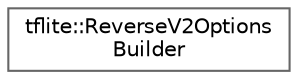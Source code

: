 digraph "Graphical Class Hierarchy"
{
 // LATEX_PDF_SIZE
  bgcolor="transparent";
  edge [fontname=Helvetica,fontsize=10,labelfontname=Helvetica,labelfontsize=10];
  node [fontname=Helvetica,fontsize=10,shape=box,height=0.2,width=0.4];
  rankdir="LR";
  Node0 [id="Node000000",label="tflite::ReverseV2Options\lBuilder",height=0.2,width=0.4,color="grey40", fillcolor="white", style="filled",URL="$structtflite_1_1_reverse_v2_options_builder.html",tooltip=" "];
}
